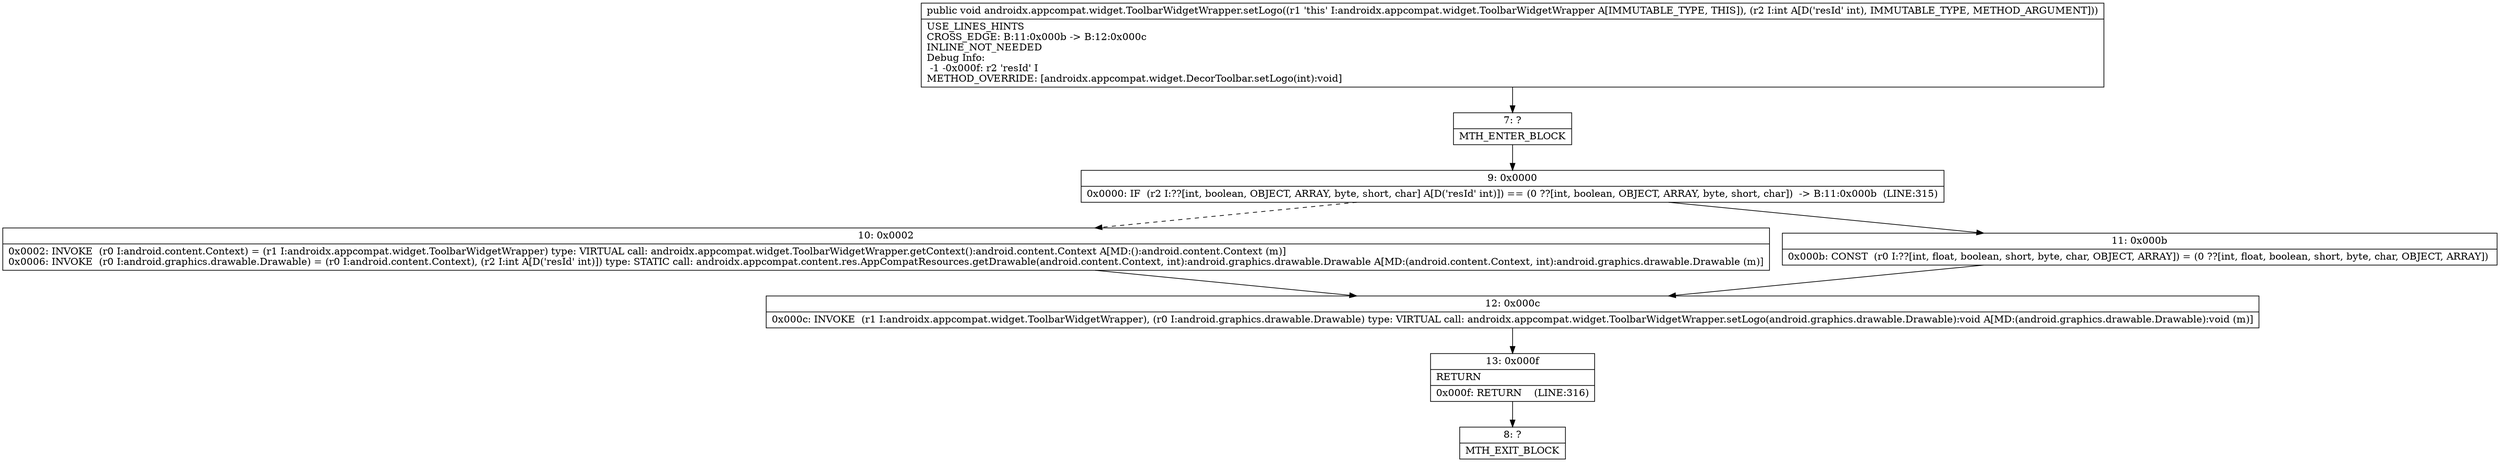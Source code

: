 digraph "CFG forandroidx.appcompat.widget.ToolbarWidgetWrapper.setLogo(I)V" {
Node_7 [shape=record,label="{7\:\ ?|MTH_ENTER_BLOCK\l}"];
Node_9 [shape=record,label="{9\:\ 0x0000|0x0000: IF  (r2 I:??[int, boolean, OBJECT, ARRAY, byte, short, char] A[D('resId' int)]) == (0 ??[int, boolean, OBJECT, ARRAY, byte, short, char])  \-\> B:11:0x000b  (LINE:315)\l}"];
Node_10 [shape=record,label="{10\:\ 0x0002|0x0002: INVOKE  (r0 I:android.content.Context) = (r1 I:androidx.appcompat.widget.ToolbarWidgetWrapper) type: VIRTUAL call: androidx.appcompat.widget.ToolbarWidgetWrapper.getContext():android.content.Context A[MD:():android.content.Context (m)]\l0x0006: INVOKE  (r0 I:android.graphics.drawable.Drawable) = (r0 I:android.content.Context), (r2 I:int A[D('resId' int)]) type: STATIC call: androidx.appcompat.content.res.AppCompatResources.getDrawable(android.content.Context, int):android.graphics.drawable.Drawable A[MD:(android.content.Context, int):android.graphics.drawable.Drawable (m)]\l}"];
Node_12 [shape=record,label="{12\:\ 0x000c|0x000c: INVOKE  (r1 I:androidx.appcompat.widget.ToolbarWidgetWrapper), (r0 I:android.graphics.drawable.Drawable) type: VIRTUAL call: androidx.appcompat.widget.ToolbarWidgetWrapper.setLogo(android.graphics.drawable.Drawable):void A[MD:(android.graphics.drawable.Drawable):void (m)]\l}"];
Node_13 [shape=record,label="{13\:\ 0x000f|RETURN\l|0x000f: RETURN    (LINE:316)\l}"];
Node_8 [shape=record,label="{8\:\ ?|MTH_EXIT_BLOCK\l}"];
Node_11 [shape=record,label="{11\:\ 0x000b|0x000b: CONST  (r0 I:??[int, float, boolean, short, byte, char, OBJECT, ARRAY]) = (0 ??[int, float, boolean, short, byte, char, OBJECT, ARRAY]) \l}"];
MethodNode[shape=record,label="{public void androidx.appcompat.widget.ToolbarWidgetWrapper.setLogo((r1 'this' I:androidx.appcompat.widget.ToolbarWidgetWrapper A[IMMUTABLE_TYPE, THIS]), (r2 I:int A[D('resId' int), IMMUTABLE_TYPE, METHOD_ARGUMENT]))  | USE_LINES_HINTS\lCROSS_EDGE: B:11:0x000b \-\> B:12:0x000c\lINLINE_NOT_NEEDED\lDebug Info:\l  \-1 \-0x000f: r2 'resId' I\lMETHOD_OVERRIDE: [androidx.appcompat.widget.DecorToolbar.setLogo(int):void]\l}"];
MethodNode -> Node_7;Node_7 -> Node_9;
Node_9 -> Node_10[style=dashed];
Node_9 -> Node_11;
Node_10 -> Node_12;
Node_12 -> Node_13;
Node_13 -> Node_8;
Node_11 -> Node_12;
}

